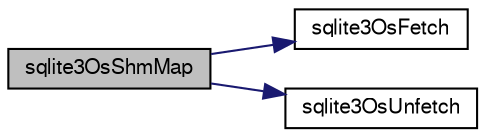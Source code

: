digraph "sqlite3OsShmMap"
{
  edge [fontname="FreeSans",fontsize="10",labelfontname="FreeSans",labelfontsize="10"];
  node [fontname="FreeSans",fontsize="10",shape=record];
  rankdir="LR";
  Node618178 [label="sqlite3OsShmMap",height=0.2,width=0.4,color="black", fillcolor="grey75", style="filled", fontcolor="black"];
  Node618178 -> Node618179 [color="midnightblue",fontsize="10",style="solid",fontname="FreeSans"];
  Node618179 [label="sqlite3OsFetch",height=0.2,width=0.4,color="black", fillcolor="white", style="filled",URL="$sqlite3_8c.html#ab5b9137b375d5d8a8c216a644056cba7"];
  Node618178 -> Node618180 [color="midnightblue",fontsize="10",style="solid",fontname="FreeSans"];
  Node618180 [label="sqlite3OsUnfetch",height=0.2,width=0.4,color="black", fillcolor="white", style="filled",URL="$sqlite3_8c.html#abc0da72cb8b8989cf8708b572fe5fef4"];
}
